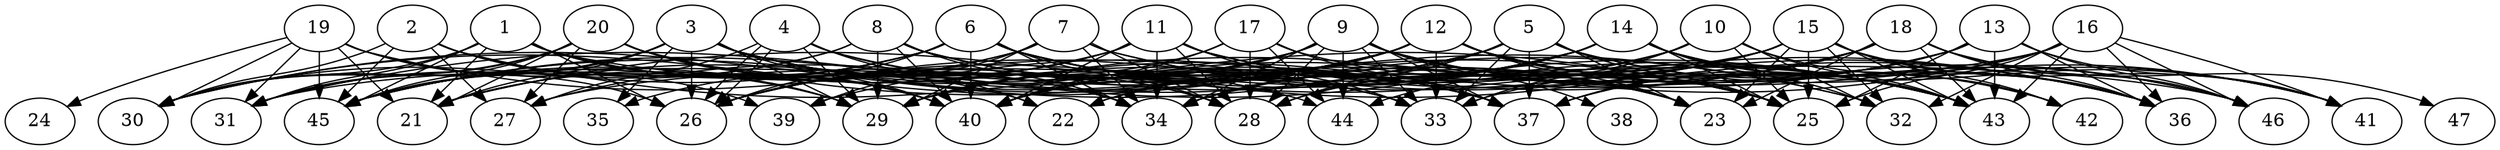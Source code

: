 // DAG (tier=3-complex, mode=data, n=47, ccr=0.536, fat=0.857, density=0.643, regular=0.268, jump=0.248, mindata=4194304, maxdata=33554432)
// DAG automatically generated by daggen at Sun Aug 24 16:33:35 2025
// /home/ermia/Project/Environments/daggen/bin/daggen --dot --ccr 0.536 --fat 0.857 --regular 0.268 --density 0.643 --jump 0.248 --mindata 4194304 --maxdata 33554432 -n 47 
digraph G {
  1 [size="237173652371448576", alpha="0.19", expect_size="118586826185724288"]
  1 -> 21 [size ="5262611759235072"]
  1 -> 22 [size ="5262611759235072"]
  1 -> 26 [size ="5262611759235072"]
  1 -> 29 [size ="5262611759235072"]
  1 -> 30 [size ="5262611759235072"]
  1 -> 31 [size ="5262611759235072"]
  1 -> 34 [size ="5262611759235072"]
  1 -> 40 [size ="5262611759235072"]
  1 -> 45 [size ="5262611759235072"]
  1 -> 46 [size ="5262611759235072"]
  2 [size="60906008920554256", alpha="0.15", expect_size="30453004460277128"]
  2 -> 25 [size ="982982328320000"]
  2 -> 27 [size ="982982328320000"]
  2 -> 30 [size ="982982328320000"]
  2 -> 39 [size ="982982328320000"]
  2 -> 40 [size ="982982328320000"]
  2 -> 45 [size ="982982328320000"]
  3 [size="1746311987198951424000", alpha="0.18", expect_size="873155993599475712000"]
  3 -> 21 [size ="1160124353740800"]
  3 -> 25 [size ="1160124353740800"]
  3 -> 26 [size ="1160124353740800"]
  3 -> 28 [size ="1160124353740800"]
  3 -> 29 [size ="1160124353740800"]
  3 -> 30 [size ="1160124353740800"]
  3 -> 31 [size ="1160124353740800"]
  3 -> 32 [size ="1160124353740800"]
  3 -> 35 [size ="1160124353740800"]
  3 -> 37 [size ="1160124353740800"]
  3 -> 40 [size ="1160124353740800"]
  3 -> 44 [size ="1160124353740800"]
  3 -> 45 [size ="1160124353740800"]
  4 [size="1228708960385260800", alpha="0.16", expect_size="614354480192630400"]
  4 -> 22 [size ="1260665855541248"]
  4 -> 26 [size ="1260665855541248"]
  4 -> 26 [size ="1260665855541248"]
  4 -> 27 [size ="1260665855541248"]
  4 -> 28 [size ="1260665855541248"]
  4 -> 29 [size ="1260665855541248"]
  4 -> 37 [size ="1260665855541248"]
  5 [size="15077403849655812096", alpha="0.15", expect_size="7538701924827906048"]
  5 -> 23 [size ="8873558260318208"]
  5 -> 25 [size ="8873558260318208"]
  5 -> 28 [size ="8873558260318208"]
  5 -> 30 [size ="8873558260318208"]
  5 -> 33 [size ="8873558260318208"]
  5 -> 34 [size ="8873558260318208"]
  5 -> 36 [size ="8873558260318208"]
  5 -> 37 [size ="8873558260318208"]
  5 -> 41 [size ="8873558260318208"]
  5 -> 45 [size ="8873558260318208"]
  6 [size="6540511859854266368", alpha="0.04", expect_size="3270255929927133184"]
  6 -> 21 [size ="2196345284722688"]
  6 -> 23 [size ="2196345284722688"]
  6 -> 26 [size ="2196345284722688"]
  6 -> 28 [size ="2196345284722688"]
  6 -> 30 [size ="2196345284722688"]
  6 -> 34 [size ="2196345284722688"]
  6 -> 36 [size ="2196345284722688"]
  6 -> 37 [size ="2196345284722688"]
  6 -> 40 [size ="2196345284722688"]
  6 -> 43 [size ="2196345284722688"]
  6 -> 45 [size ="2196345284722688"]
  7 [size="48817604367786648", alpha="0.03", expect_size="24408802183893324"]
  7 -> 21 [size ="2873174148513792"]
  7 -> 28 [size ="2873174148513792"]
  7 -> 29 [size ="2873174148513792"]
  7 -> 34 [size ="2873174148513792"]
  7 -> 36 [size ="2873174148513792"]
  7 -> 39 [size ="2873174148513792"]
  7 -> 43 [size ="2873174148513792"]
  7 -> 45 [size ="2873174148513792"]
  8 [size="6309145296462938112000", alpha="0.04", expect_size="3154572648231469056000"]
  8 -> 23 [size ="2731515523891200"]
  8 -> 29 [size ="2731515523891200"]
  8 -> 31 [size ="2731515523891200"]
  8 -> 34 [size ="2731515523891200"]
  8 -> 37 [size ="2731515523891200"]
  8 -> 40 [size ="2731515523891200"]
  8 -> 43 [size ="2731515523891200"]
  8 -> 45 [size ="2731515523891200"]
  9 [size="1823144958878547968000", alpha="0.10", expect_size="911572479439273984000"]
  9 -> 21 [size ="1193907794739200"]
  9 -> 23 [size ="1193907794739200"]
  9 -> 25 [size ="1193907794739200"]
  9 -> 26 [size ="1193907794739200"]
  9 -> 28 [size ="1193907794739200"]
  9 -> 29 [size ="1193907794739200"]
  9 -> 33 [size ="1193907794739200"]
  9 -> 34 [size ="1193907794739200"]
  9 -> 37 [size ="1193907794739200"]
  9 -> 38 [size ="1193907794739200"]
  9 -> 40 [size ="1193907794739200"]
  9 -> 43 [size ="1193907794739200"]
  9 -> 44 [size ="1193907794739200"]
  9 -> 46 [size ="1193907794739200"]
  10 [size="13531252699333591040", alpha="0.19", expect_size="6765626349666795520"]
  10 -> 25 [size ="4854816694075392"]
  10 -> 28 [size ="4854816694075392"]
  10 -> 32 [size ="4854816694075392"]
  10 -> 33 [size ="4854816694075392"]
  10 -> 34 [size ="4854816694075392"]
  10 -> 40 [size ="4854816694075392"]
  10 -> 42 [size ="4854816694075392"]
  10 -> 43 [size ="4854816694075392"]
  11 [size="38241550815183200", alpha="0.11", expect_size="19120775407591600"]
  11 -> 25 [size ="1159532529057792"]
  11 -> 26 [size ="1159532529057792"]
  11 -> 28 [size ="1159532529057792"]
  11 -> 33 [size ="1159532529057792"]
  11 -> 34 [size ="1159532529057792"]
  11 -> 35 [size ="1159532529057792"]
  11 -> 36 [size ="1159532529057792"]
  11 -> 40 [size ="1159532529057792"]
  11 -> 43 [size ="1159532529057792"]
  11 -> 45 [size ="1159532529057792"]
  12 [size="6976486558452935680", alpha="0.13", expect_size="3488243279226467840"]
  12 -> 22 [size ="4581496140595200"]
  12 -> 23 [size ="4581496140595200"]
  12 -> 25 [size ="4581496140595200"]
  12 -> 26 [size ="4581496140595200"]
  12 -> 27 [size ="4581496140595200"]
  12 -> 30 [size ="4581496140595200"]
  12 -> 33 [size ="4581496140595200"]
  12 -> 40 [size ="4581496140595200"]
  12 -> 41 [size ="4581496140595200"]
  12 -> 42 [size ="4581496140595200"]
  12 -> 43 [size ="4581496140595200"]
  12 -> 45 [size ="4581496140595200"]
  12 -> 46 [size ="4581496140595200"]
  13 [size="182701150614429632", alpha="0.06", expect_size="91350575307214816"]
  13 -> 25 [size ="7158832773988352"]
  13 -> 33 [size ="7158832773988352"]
  13 -> 34 [size ="7158832773988352"]
  13 -> 36 [size ="7158832773988352"]
  13 -> 37 [size ="7158832773988352"]
  13 -> 40 [size ="7158832773988352"]
  13 -> 41 [size ="7158832773988352"]
  13 -> 43 [size ="7158832773988352"]
  13 -> 46 [size ="7158832773988352"]
  14 [size="1895604101280268550144", alpha="0.16", expect_size="947802050640134275072"]
  14 -> 25 [size ="1225335681056768"]
  14 -> 26 [size ="1225335681056768"]
  14 -> 28 [size ="1225335681056768"]
  14 -> 31 [size ="1225335681056768"]
  14 -> 32 [size ="1225335681056768"]
  14 -> 36 [size ="1225335681056768"]
  14 -> 40 [size ="1225335681056768"]
  14 -> 41 [size ="1225335681056768"]
  14 -> 43 [size ="1225335681056768"]
  15 [size="3874734417978239488", alpha="0.16", expect_size="1937367208989119744"]
  15 -> 21 [size ="1591512513118208"]
  15 -> 23 [size ="1591512513118208"]
  15 -> 25 [size ="1591512513118208"]
  15 -> 26 [size ="1591512513118208"]
  15 -> 31 [size ="1591512513118208"]
  15 -> 32 [size ="1591512513118208"]
  15 -> 36 [size ="1591512513118208"]
  15 -> 41 [size ="1591512513118208"]
  15 -> 42 [size ="1591512513118208"]
  15 -> 43 [size ="1591512513118208"]
  15 -> 44 [size ="1591512513118208"]
  16 [size="87542796581954320", alpha="0.13", expect_size="43771398290977160"]
  16 -> 25 [size ="1912433182507008"]
  16 -> 27 [size ="1912433182507008"]
  16 -> 29 [size ="1912433182507008"]
  16 -> 32 [size ="1912433182507008"]
  16 -> 36 [size ="1912433182507008"]
  16 -> 37 [size ="1912433182507008"]
  16 -> 41 [size ="1912433182507008"]
  16 -> 43 [size ="1912433182507008"]
  16 -> 46 [size ="1912433182507008"]
  17 [size="4211895283039353176064", alpha="0.02", expect_size="2105947641519676588032"]
  17 -> 25 [size ="2086451835568128"]
  17 -> 28 [size ="2086451835568128"]
  17 -> 29 [size ="2086451835568128"]
  17 -> 37 [size ="2086451835568128"]
  17 -> 40 [size ="2086451835568128"]
  17 -> 44 [size ="2086451835568128"]
  18 [size="10252218873725148", alpha="0.07", expect_size="5126109436862574"]
  18 -> 22 [size ="325899845107712"]
  18 -> 23 [size ="325899845107712"]
  18 -> 29 [size ="325899845107712"]
  18 -> 36 [size ="325899845107712"]
  18 -> 37 [size ="325899845107712"]
  18 -> 39 [size ="325899845107712"]
  18 -> 43 [size ="325899845107712"]
  18 -> 46 [size ="325899845107712"]
  18 -> 47 [size ="325899845107712"]
  19 [size="25906757255505918296064", alpha="0.11", expect_size="12953378627752959148032"]
  19 -> 21 [size ="7004309975728128"]
  19 -> 24 [size ="7004309975728128"]
  19 -> 26 [size ="7004309975728128"]
  19 -> 29 [size ="7004309975728128"]
  19 -> 30 [size ="7004309975728128"]
  19 -> 31 [size ="7004309975728128"]
  19 -> 33 [size ="7004309975728128"]
  19 -> 45 [size ="7004309975728128"]
  20 [size="2905499393153040384000", alpha="0.04", expect_size="1452749696576520192000"]
  20 -> 21 [size ="1628935343308800"]
  20 -> 27 [size ="1628935343308800"]
  20 -> 30 [size ="1628935343308800"]
  20 -> 31 [size ="1628935343308800"]
  20 -> 32 [size ="1628935343308800"]
  20 -> 33 [size ="1628935343308800"]
  20 -> 34 [size ="1628935343308800"]
  20 -> 40 [size ="1628935343308800"]
  20 -> 45 [size ="1628935343308800"]
  21 [size="7938411526955082973184", alpha="0.16", expect_size="3969205763477541486592"]
  22 [size="20288875318711681024000", alpha="0.02", expect_size="10144437659355840512000"]
  23 [size="218254354896194080", alpha="0.03", expect_size="109127177448097040"]
  24 [size="2352683623177609728", alpha="0.12", expect_size="1176341811588804864"]
  25 [size="49105817140375264", alpha="0.05", expect_size="24552908570187632"]
  26 [size="4121217398791924088832", alpha="0.05", expect_size="2060608699395962044416"]
  27 [size="8838623467424193536", alpha="0.01", expect_size="4419311733712096768"]
  28 [size="2145148997114745344", alpha="0.05", expect_size="1072574498557372672"]
  29 [size="10063846286617911296", alpha="0.08", expect_size="5031923143308955648"]
  30 [size="275910371245596992", alpha="0.11", expect_size="137955185622798496"]
  31 [size="1003806419422384488448", alpha="0.08", expect_size="501903209711192244224"]
  32 [size="4728938880394184704", alpha="0.13", expect_size="2364469440197092352"]
  33 [size="7924971781176164352000", alpha="0.19", expect_size="3962485890588082176000"]
  34 [size="102097747556070464", alpha="0.04", expect_size="51048873778035232"]
  35 [size="85219249601619792", alpha="0.15", expect_size="42609624800809896"]
  36 [size="6615921794020510", alpha="0.13", expect_size="3307960897010255"]
  37 [size="2092122860658098176000", alpha="0.02", expect_size="1046061430329049088000"]
  38 [size="231550409307723488", alpha="0.20", expect_size="115775204653861744"]
  39 [size="141930813433332105216", alpha="0.10", expect_size="70965406716666052608"]
  40 [size="11628198812958058496", alpha="0.10", expect_size="5814099406479029248"]
  41 [size="191738962982024768", alpha="0.11", expect_size="95869481491012384"]
  42 [size="10669759957876841906176", alpha="0.13", expect_size="5334879978938420953088"]
  43 [size="12979599830875174912", alpha="0.13", expect_size="6489799915437587456"]
  44 [size="4414344456924498944", alpha="0.16", expect_size="2207172228462249472"]
  45 [size="82981179724674928", alpha="0.06", expect_size="41490589862337464"]
  46 [size="27731226782022601015296", alpha="0.18", expect_size="13865613391011300507648"]
  47 [size="351271965220309504", alpha="0.17", expect_size="175635982610154752"]
}